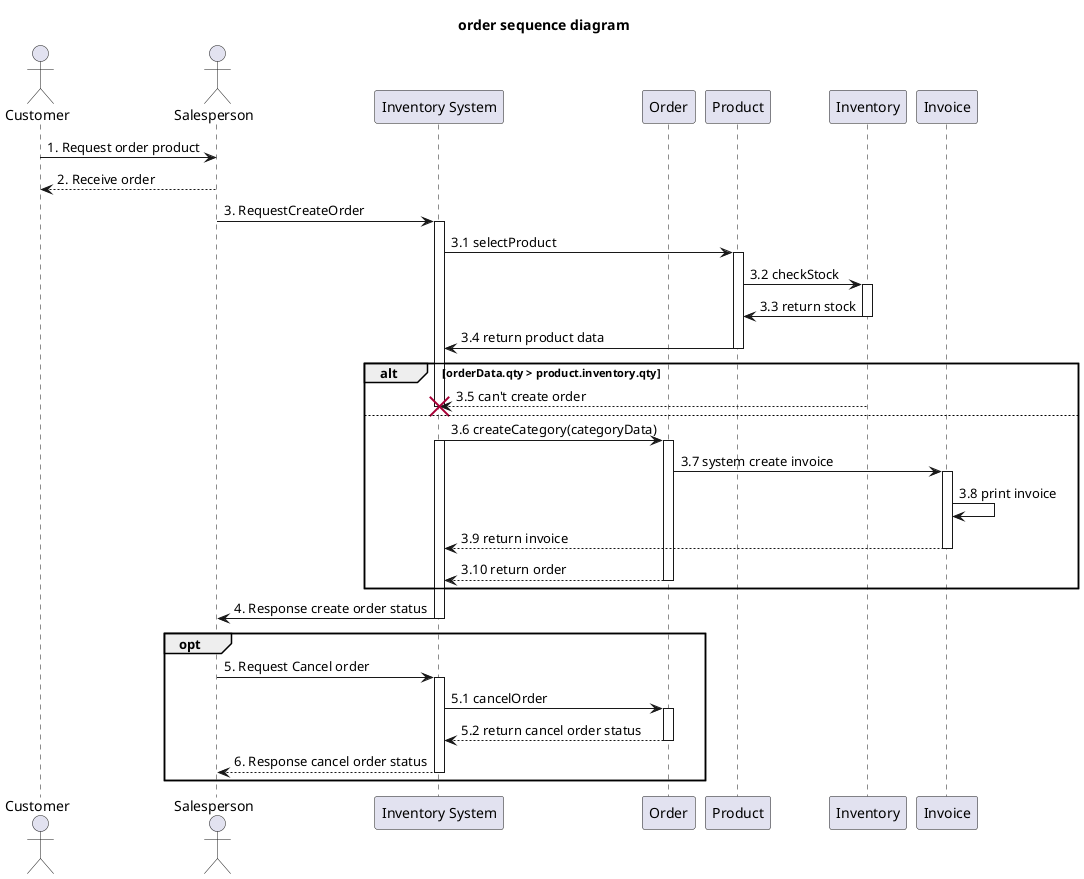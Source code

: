 @startuml
'example
title order sequence diagram

actor Customer as actorCustomer

actor Salesperson as actorSalesperson
participant "Inventory System" as InventorySystem
participant "Order" as classOrder
participant "Product" as classProduct
participant "Inventory" as classInventory
participant "Invoice" as classInvoice


actorCustomer -> actorSalesperson : 1. Request order product

actorSalesperson --> actorCustomer : 2. Receive order

actorSalesperson -> InventorySystem: 3. RequestCreateOrder
activate InventorySystem

'-------------- START create order ---------------
InventorySystem -> classProduct: 3.1 selectProduct
activate classProduct

classProduct -> classInventory: 3.2 checkStock
activate classInventory

classInventory -> classProduct: 3.3 return stock
deactivate classInventory

classProduct -> InventorySystem: 3.4 return product data
deactivate classProduct

alt orderData.qty > product.inventory.qty
classInventory --> InventorySystem : 3.5 can't create order
'deactivate InventorySystem
 destroy InventorySystem

else
InventorySystem -> classOrder: 3.6 createCategory(categoryData)

activate InventorySystem
activate classOrder

classOrder -> classInvoice : 3.7 system create invoice

activate classInvoice
classInvoice -> classInvoice : 3.8 print invoice
classInvoice --> InventorySystem: 3.9 return invoice

deactivate classInvoice
classOrder --> InventorySystem: 3.10 return order
deactivate classOrder

end


InventorySystem -> actorSalesperson: 4. Response create order status
deactivate InventorySystem

'----------------------------- optional ---------------------
opt
actorSalesperson -> InventorySystem: 5. Request Cancel order
activate InventorySystem

InventorySystem -> classOrder: 5.1 cancelOrder
activate classOrder

classOrder --> InventorySystem: 5.2 return cancel order status
deactivate classOrder

InventorySystem --> actorSalesperson: 6. Response cancel order status
deactivate InventorySystem

end


@enduml